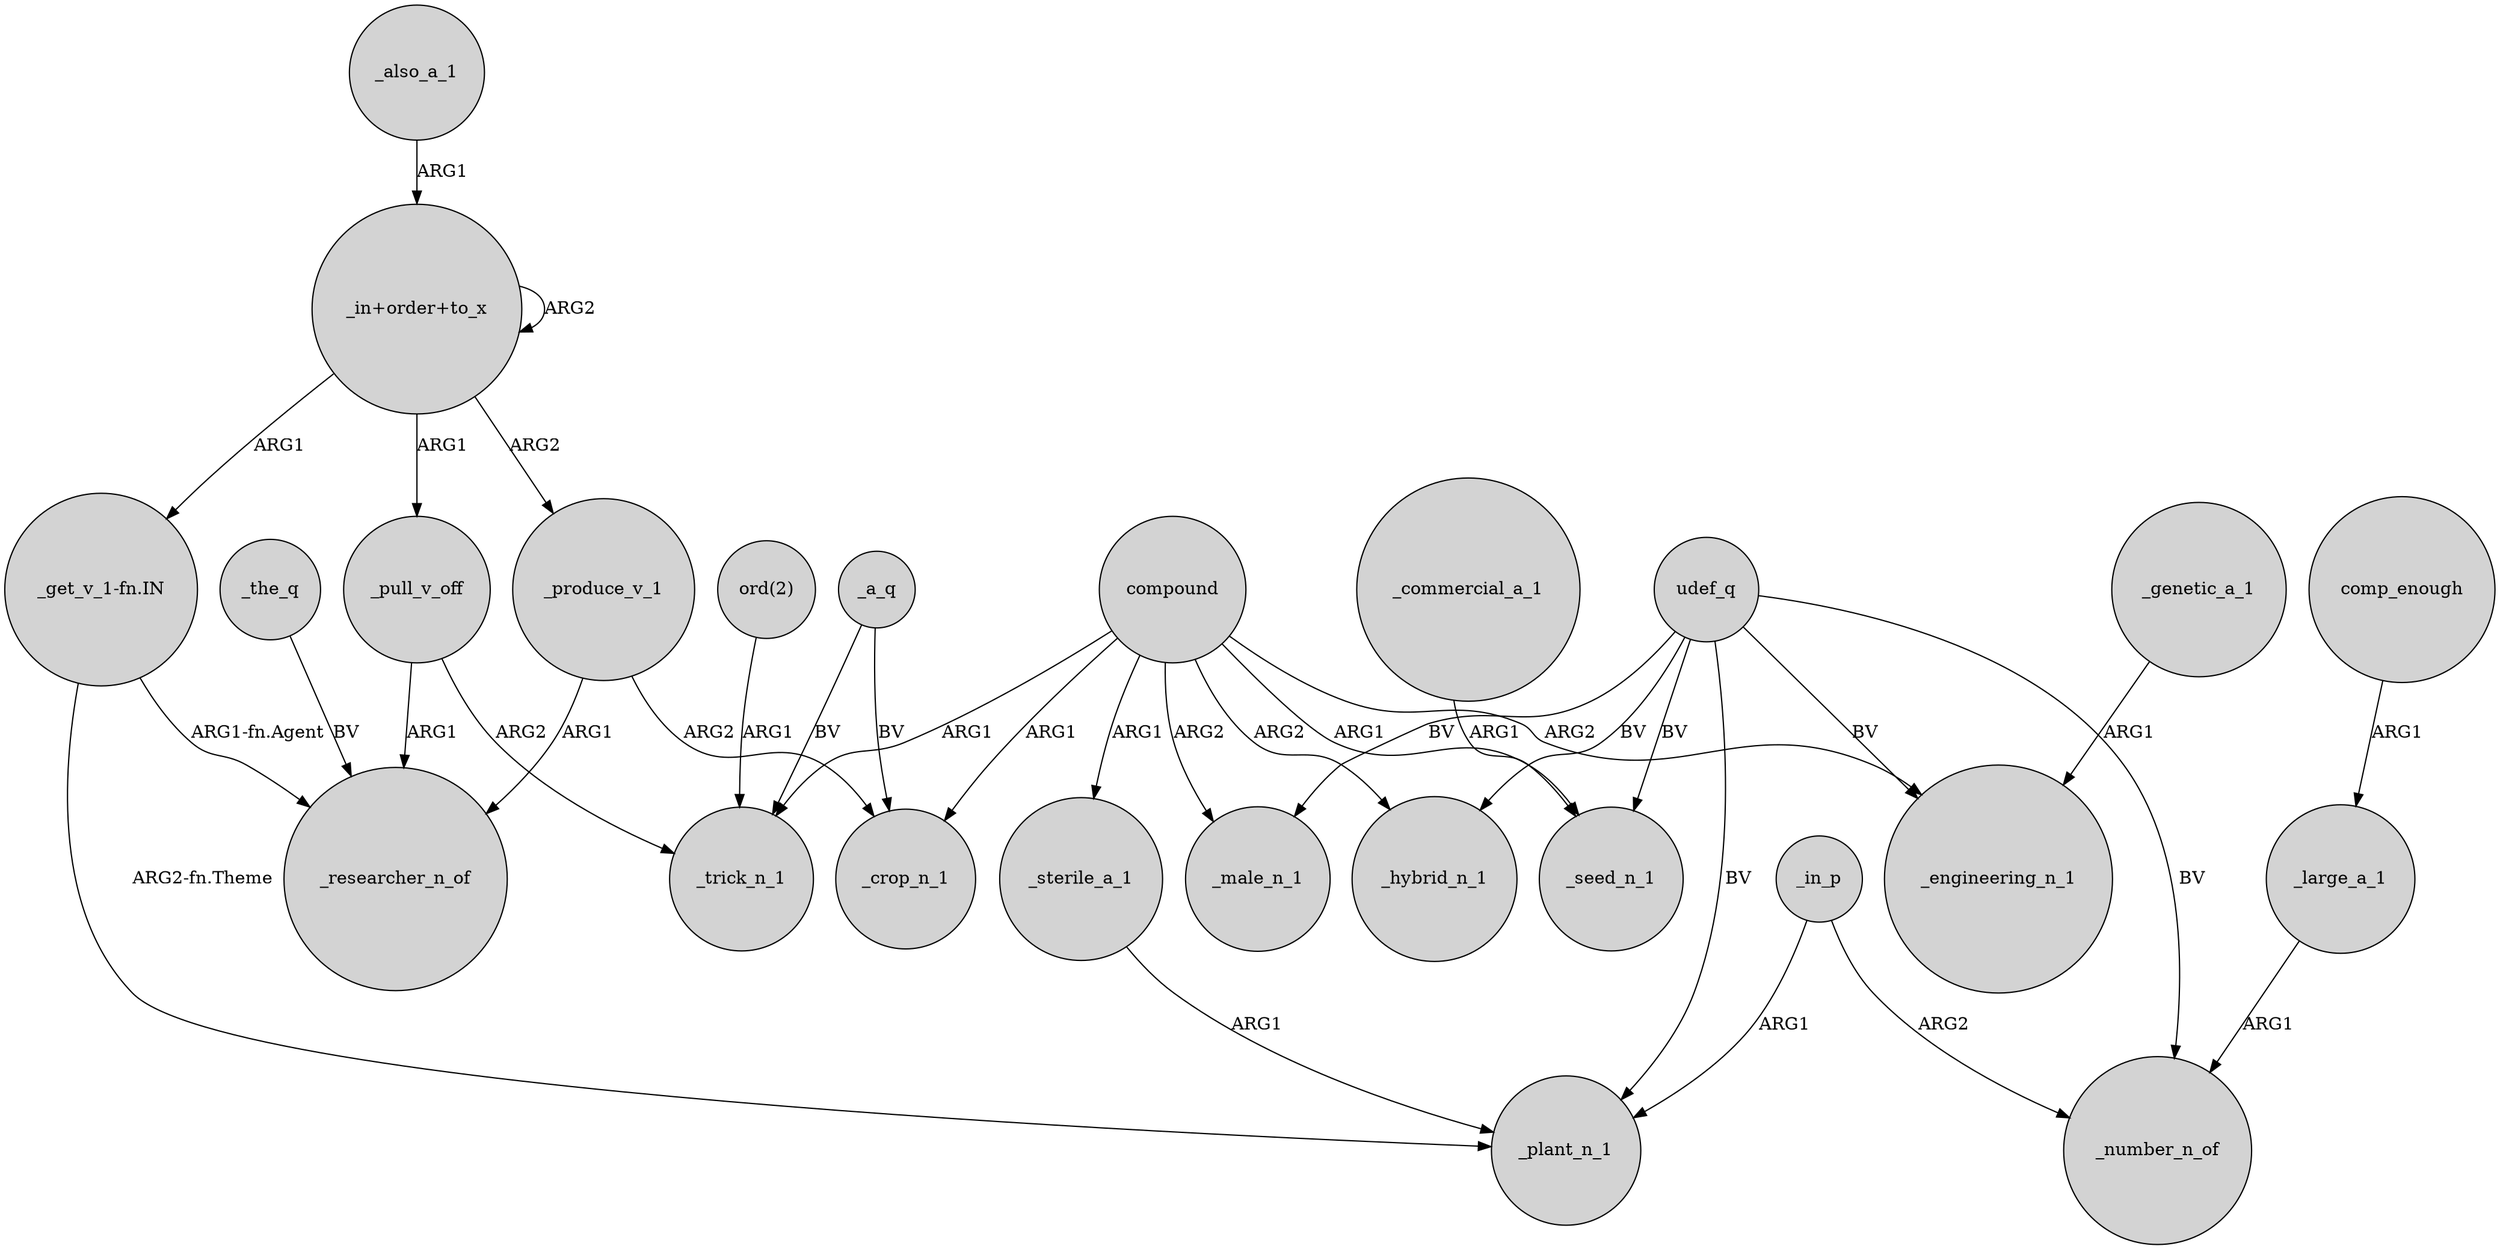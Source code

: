 digraph {
	node [shape=circle style=filled]
	_also_a_1 -> "_in+order+to_x" [label=ARG1]
	_pull_v_off -> _researcher_n_of [label=ARG1]
	"_in+order+to_x" -> _produce_v_1 [label=ARG2]
	"_in+order+to_x" -> "_in+order+to_x" [label=ARG2]
	udef_q -> _number_n_of [label=BV]
	_the_q -> _researcher_n_of [label=BV]
	_a_q -> _trick_n_1 [label=BV]
	_commercial_a_1 -> _seed_n_1 [label=ARG1]
	udef_q -> _seed_n_1 [label=BV]
	"_in+order+to_x" -> _pull_v_off [label=ARG1]
	_genetic_a_1 -> _engineering_n_1 [label=ARG1]
	"_get_v_1-fn.IN" -> _plant_n_1 [label="ARG2-fn.Theme"]
	comp_enough -> _large_a_1 [label=ARG1]
	compound -> _crop_n_1 [label=ARG1]
	udef_q -> _male_n_1 [label=BV]
	compound -> _male_n_1 [label=ARG2]
	compound -> _hybrid_n_1 [label=ARG2]
	_sterile_a_1 -> _plant_n_1 [label=ARG1]
	_large_a_1 -> _number_n_of [label=ARG1]
	_in_p -> _plant_n_1 [label=ARG1]
	compound -> _engineering_n_1 [label=ARG2]
	_a_q -> _crop_n_1 [label=BV]
	"_get_v_1-fn.IN" -> _researcher_n_of [label="ARG1-fn.Agent"]
	"_in+order+to_x" -> "_get_v_1-fn.IN" [label=ARG1]
	compound -> _sterile_a_1 [label=ARG1]
	compound -> _trick_n_1 [label=ARG1]
	udef_q -> _plant_n_1 [label=BV]
	_in_p -> _number_n_of [label=ARG2]
	udef_q -> _hybrid_n_1 [label=BV]
	_produce_v_1 -> _researcher_n_of [label=ARG1]
	compound -> _seed_n_1 [label=ARG1]
	"ord(2)" -> _trick_n_1 [label=ARG1]
	_pull_v_off -> _trick_n_1 [label=ARG2]
	udef_q -> _engineering_n_1 [label=BV]
	_produce_v_1 -> _crop_n_1 [label=ARG2]
}
